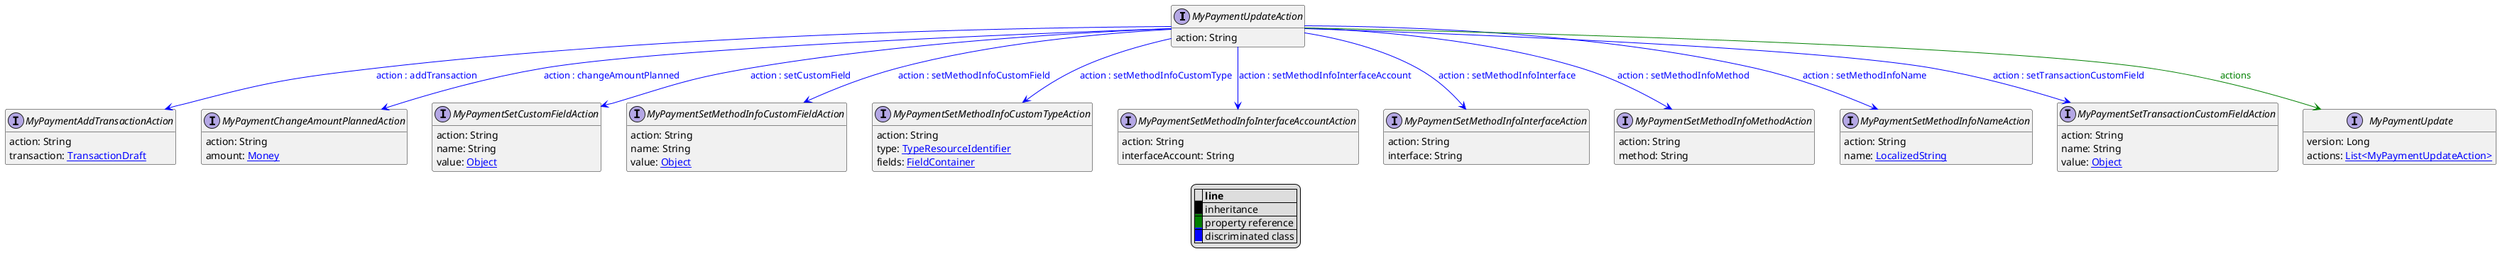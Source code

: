 @startuml

hide empty fields
hide empty methods
legend
|= |= line |
|<back:black>   </back>| inheritance |
|<back:green>   </back>| property reference |
|<back:blue>   </back>| discriminated class |
endlegend
interface MyPaymentUpdateAction [[MyPaymentUpdateAction.svg]]  {
    action: String
}


interface MyPaymentAddTransactionAction [[MyPaymentAddTransactionAction.svg]]  {
    action: String
    transaction: [[TransactionDraft.svg TransactionDraft]]
}
interface MyPaymentChangeAmountPlannedAction [[MyPaymentChangeAmountPlannedAction.svg]]  {
    action: String
    amount: [[Money.svg Money]]
}
interface MyPaymentSetCustomFieldAction [[MyPaymentSetCustomFieldAction.svg]]  {
    action: String
    name: String
    value: [[Object.svg Object]]
}
interface MyPaymentSetMethodInfoCustomFieldAction [[MyPaymentSetMethodInfoCustomFieldAction.svg]]  {
    action: String
    name: String
    value: [[Object.svg Object]]
}
interface MyPaymentSetMethodInfoCustomTypeAction [[MyPaymentSetMethodInfoCustomTypeAction.svg]]  {
    action: String
    type: [[TypeResourceIdentifier.svg TypeResourceIdentifier]]
    fields: [[FieldContainer.svg FieldContainer]]
}
interface MyPaymentSetMethodInfoInterfaceAccountAction [[MyPaymentSetMethodInfoInterfaceAccountAction.svg]]  {
    action: String
    interfaceAccount: String
}
interface MyPaymentSetMethodInfoInterfaceAction [[MyPaymentSetMethodInfoInterfaceAction.svg]]  {
    action: String
    interface: String
}
interface MyPaymentSetMethodInfoMethodAction [[MyPaymentSetMethodInfoMethodAction.svg]]  {
    action: String
    method: String
}
interface MyPaymentSetMethodInfoNameAction [[MyPaymentSetMethodInfoNameAction.svg]]  {
    action: String
    name: [[LocalizedString.svg LocalizedString]]
}
interface MyPaymentSetTransactionCustomFieldAction [[MyPaymentSetTransactionCustomFieldAction.svg]]  {
    action: String
    name: String
    value: [[Object.svg Object]]
}
interface MyPaymentUpdate [[MyPaymentUpdate.svg]]  {
    version: Long
    actions: [[MyPaymentUpdateAction.svg List<MyPaymentUpdateAction>]]
}
MyPaymentUpdateAction --> MyPaymentAddTransactionAction #blue;text:blue : "action : addTransaction"
MyPaymentUpdateAction --> MyPaymentChangeAmountPlannedAction #blue;text:blue : "action : changeAmountPlanned"
MyPaymentUpdateAction --> MyPaymentSetCustomFieldAction #blue;text:blue : "action : setCustomField"
MyPaymentUpdateAction --> MyPaymentSetMethodInfoCustomFieldAction #blue;text:blue : "action : setMethodInfoCustomField"
MyPaymentUpdateAction --> MyPaymentSetMethodInfoCustomTypeAction #blue;text:blue : "action : setMethodInfoCustomType"
MyPaymentUpdateAction --> MyPaymentSetMethodInfoInterfaceAccountAction #blue;text:blue : "action : setMethodInfoInterfaceAccount"
MyPaymentUpdateAction --> MyPaymentSetMethodInfoInterfaceAction #blue;text:blue : "action : setMethodInfoInterface"
MyPaymentUpdateAction --> MyPaymentSetMethodInfoMethodAction #blue;text:blue : "action : setMethodInfoMethod"
MyPaymentUpdateAction --> MyPaymentSetMethodInfoNameAction #blue;text:blue : "action : setMethodInfoName"
MyPaymentUpdateAction --> MyPaymentSetTransactionCustomFieldAction #blue;text:blue : "action : setTransactionCustomField"
MyPaymentUpdateAction --> MyPaymentUpdate #green;text:green : "actions"
@enduml
